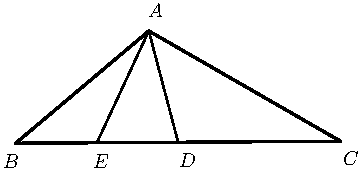 import graph; size(6cm); real lsf=0.5; pen dps=linewidth(0.7)+fontsize(10); defaultpen(dps); pen ds=black; real xmin=-9.39972720947237,xmax=20.144863790857514,ymin=-10.153934295029837,ymax=9.31204426039963; 
pair A=(0.88,0.64), B=(-1.8,-1.62), C=(4.74,-1.58), D=(1.47,-1.6); 
draw(A--B,linewidth(1.2)); draw(B--C,linewidth(1.2)); draw(C--A,linewidth(1.2)); draw(D--A,linewidth(0.8)); draw((-0.165,-1.61)--A,linewidth(0.8)); 
dot(A,linewidth(1.pt)+ds); label("$A$",(0.8126672646039214,0.8834762260899635),NE*lsf); dot(B,linewidth(1.pt)+ds); label("$B$",(-2.1083451286362402,-2.171322241371476),NE*lsf); dot(C,linewidth(1.pt)+ds); label("$C$",(4.737080861628871,-2.10442884427378),NE*lsf); dot(D,linewidth(1.pt)+ds); label("$D$",(1.4370057914033452,-2.1490244423389107),NE*lsf); dot((-0.165,-1.61),linewidth(1.pt)+ds); label("$E$",(-0.27992515729507045,-2.171322241371476),NE*lsf); 
clip((xmin,ymin)--(xmin,ymax)--(xmax,ymax)--(xmax,ymin)--cycle); 